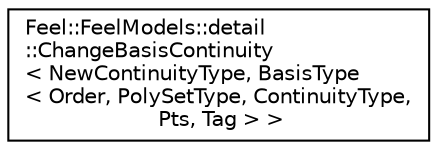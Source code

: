 digraph "Graphical Class Hierarchy"
{
 // LATEX_PDF_SIZE
  edge [fontname="Helvetica",fontsize="10",labelfontname="Helvetica",labelfontsize="10"];
  node [fontname="Helvetica",fontsize="10",shape=record];
  rankdir="LR";
  Node0 [label="Feel::FeelModels::detail\l::ChangeBasisContinuity\l\< NewContinuityType, BasisType\l\< Order, PolySetType, ContinuityType,\l Pts, Tag \> \>",height=0.2,width=0.4,color="black", fillcolor="white", style="filled",URL="$structFeel_1_1FeelModels_1_1detail_1_1ChangeBasisContinuity_3_01NewContinuityType_00_01BasisType85014e0d1b1b40793cb205341b8ed0a9.html",tooltip=" "];
}
